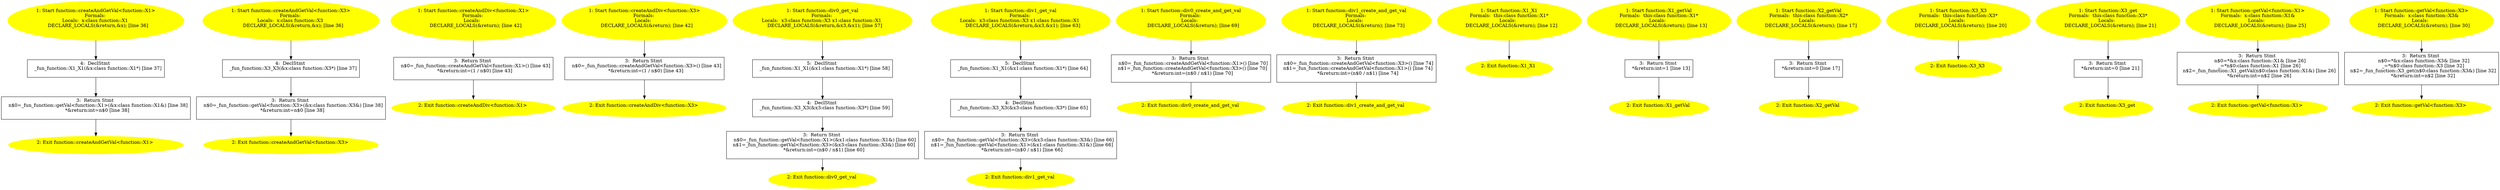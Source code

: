 /* @generated */
digraph iCFG {
"createAndGetVal<function::X1>#function#_ZN8function15createAndGetValINS_2X1EEEiv.039baa46e3473dadda9dfc57b0310769_1" [label="1: Start function::createAndGetVal<function::X1>\nFormals: \nLocals:  x:class function::X1 \n   DECLARE_LOCALS(&return,&x); [line 36]\n " color=yellow style=filled]
	

	 "createAndGetVal<function::X1>#function#_ZN8function15createAndGetValINS_2X1EEEiv.039baa46e3473dadda9dfc57b0310769_1" -> "createAndGetVal<function::X1>#function#_ZN8function15createAndGetValINS_2X1EEEiv.039baa46e3473dadda9dfc57b0310769_4" ;
"createAndGetVal<function::X1>#function#_ZN8function15createAndGetValINS_2X1EEEiv.039baa46e3473dadda9dfc57b0310769_2" [label="2: Exit function::createAndGetVal<function::X1> \n  " color=yellow style=filled]
	

"createAndGetVal<function::X1>#function#_ZN8function15createAndGetValINS_2X1EEEiv.039baa46e3473dadda9dfc57b0310769_3" [label="3:  Return Stmt \n   n$0=_fun_function::getVal<function::X1>(&x:class function::X1&) [line 38]\n  *&return:int=n$0 [line 38]\n " shape="box"]
	

	 "createAndGetVal<function::X1>#function#_ZN8function15createAndGetValINS_2X1EEEiv.039baa46e3473dadda9dfc57b0310769_3" -> "createAndGetVal<function::X1>#function#_ZN8function15createAndGetValINS_2X1EEEiv.039baa46e3473dadda9dfc57b0310769_2" ;
"createAndGetVal<function::X1>#function#_ZN8function15createAndGetValINS_2X1EEEiv.039baa46e3473dadda9dfc57b0310769_4" [label="4:  DeclStmt \n   _fun_function::X1_X1(&x:class function::X1*) [line 37]\n " shape="box"]
	

	 "createAndGetVal<function::X1>#function#_ZN8function15createAndGetValINS_2X1EEEiv.039baa46e3473dadda9dfc57b0310769_4" -> "createAndGetVal<function::X1>#function#_ZN8function15createAndGetValINS_2X1EEEiv.039baa46e3473dadda9dfc57b0310769_3" ;
"createAndGetVal<function::X3>#function#_ZN8function15createAndGetValINS_2X3EEEiv.79730aa3bfb820edb65fbc3c3e0f1d17_1" [label="1: Start function::createAndGetVal<function::X3>\nFormals: \nLocals:  x:class function::X3 \n   DECLARE_LOCALS(&return,&x); [line 36]\n " color=yellow style=filled]
	

	 "createAndGetVal<function::X3>#function#_ZN8function15createAndGetValINS_2X3EEEiv.79730aa3bfb820edb65fbc3c3e0f1d17_1" -> "createAndGetVal<function::X3>#function#_ZN8function15createAndGetValINS_2X3EEEiv.79730aa3bfb820edb65fbc3c3e0f1d17_4" ;
"createAndGetVal<function::X3>#function#_ZN8function15createAndGetValINS_2X3EEEiv.79730aa3bfb820edb65fbc3c3e0f1d17_2" [label="2: Exit function::createAndGetVal<function::X3> \n  " color=yellow style=filled]
	

"createAndGetVal<function::X3>#function#_ZN8function15createAndGetValINS_2X3EEEiv.79730aa3bfb820edb65fbc3c3e0f1d17_3" [label="3:  Return Stmt \n   n$0=_fun_function::getVal<function::X3>(&x:class function::X3&) [line 38]\n  *&return:int=n$0 [line 38]\n " shape="box"]
	

	 "createAndGetVal<function::X3>#function#_ZN8function15createAndGetValINS_2X3EEEiv.79730aa3bfb820edb65fbc3c3e0f1d17_3" -> "createAndGetVal<function::X3>#function#_ZN8function15createAndGetValINS_2X3EEEiv.79730aa3bfb820edb65fbc3c3e0f1d17_2" ;
"createAndGetVal<function::X3>#function#_ZN8function15createAndGetValINS_2X3EEEiv.79730aa3bfb820edb65fbc3c3e0f1d17_4" [label="4:  DeclStmt \n   _fun_function::X3_X3(&x:class function::X3*) [line 37]\n " shape="box"]
	

	 "createAndGetVal<function::X3>#function#_ZN8function15createAndGetValINS_2X3EEEiv.79730aa3bfb820edb65fbc3c3e0f1d17_4" -> "createAndGetVal<function::X3>#function#_ZN8function15createAndGetValINS_2X3EEEiv.79730aa3bfb820edb65fbc3c3e0f1d17_3" ;
"createAndDiv<function::X1>#function#_ZN8function12createAndDivINS_2X1EEEiv.8b6eb6b602048624a8dc012b349e8bdf_1" [label="1: Start function::createAndDiv<function::X1>\nFormals: \nLocals:  \n   DECLARE_LOCALS(&return); [line 42]\n " color=yellow style=filled]
	

	 "createAndDiv<function::X1>#function#_ZN8function12createAndDivINS_2X1EEEiv.8b6eb6b602048624a8dc012b349e8bdf_1" -> "createAndDiv<function::X1>#function#_ZN8function12createAndDivINS_2X1EEEiv.8b6eb6b602048624a8dc012b349e8bdf_3" ;
"createAndDiv<function::X1>#function#_ZN8function12createAndDivINS_2X1EEEiv.8b6eb6b602048624a8dc012b349e8bdf_2" [label="2: Exit function::createAndDiv<function::X1> \n  " color=yellow style=filled]
	

"createAndDiv<function::X1>#function#_ZN8function12createAndDivINS_2X1EEEiv.8b6eb6b602048624a8dc012b349e8bdf_3" [label="3:  Return Stmt \n   n$0=_fun_function::createAndGetVal<function::X1>() [line 43]\n  *&return:int=(1 / n$0) [line 43]\n " shape="box"]
	

	 "createAndDiv<function::X1>#function#_ZN8function12createAndDivINS_2X1EEEiv.8b6eb6b602048624a8dc012b349e8bdf_3" -> "createAndDiv<function::X1>#function#_ZN8function12createAndDivINS_2X1EEEiv.8b6eb6b602048624a8dc012b349e8bdf_2" ;
"createAndDiv<function::X3>#function#_ZN8function12createAndDivINS_2X3EEEiv.52392b773c431303cd35f99c5e857277_1" [label="1: Start function::createAndDiv<function::X3>\nFormals: \nLocals:  \n   DECLARE_LOCALS(&return); [line 42]\n " color=yellow style=filled]
	

	 "createAndDiv<function::X3>#function#_ZN8function12createAndDivINS_2X3EEEiv.52392b773c431303cd35f99c5e857277_1" -> "createAndDiv<function::X3>#function#_ZN8function12createAndDivINS_2X3EEEiv.52392b773c431303cd35f99c5e857277_3" ;
"createAndDiv<function::X3>#function#_ZN8function12createAndDivINS_2X3EEEiv.52392b773c431303cd35f99c5e857277_2" [label="2: Exit function::createAndDiv<function::X3> \n  " color=yellow style=filled]
	

"createAndDiv<function::X3>#function#_ZN8function12createAndDivINS_2X3EEEiv.52392b773c431303cd35f99c5e857277_3" [label="3:  Return Stmt \n   n$0=_fun_function::createAndGetVal<function::X3>() [line 43]\n  *&return:int=(1 / n$0) [line 43]\n " shape="box"]
	

	 "createAndDiv<function::X3>#function#_ZN8function12createAndDivINS_2X3EEEiv.52392b773c431303cd35f99c5e857277_3" -> "createAndDiv<function::X3>#function#_ZN8function12createAndDivINS_2X3EEEiv.52392b773c431303cd35f99c5e857277_2" ;
"div0_get_val#function#_ZN8function12div0_get_valEv.698f677b22a892809f7868150ccfb79a_1" [label="1: Start function::div0_get_val\nFormals: \nLocals:  x3:class function::X3 x1:class function::X1 \n   DECLARE_LOCALS(&return,&x3,&x1); [line 57]\n " color=yellow style=filled]
	

	 "div0_get_val#function#_ZN8function12div0_get_valEv.698f677b22a892809f7868150ccfb79a_1" -> "div0_get_val#function#_ZN8function12div0_get_valEv.698f677b22a892809f7868150ccfb79a_5" ;
"div0_get_val#function#_ZN8function12div0_get_valEv.698f677b22a892809f7868150ccfb79a_2" [label="2: Exit function::div0_get_val \n  " color=yellow style=filled]
	

"div0_get_val#function#_ZN8function12div0_get_valEv.698f677b22a892809f7868150ccfb79a_3" [label="3:  Return Stmt \n   n$0=_fun_function::getVal<function::X1>(&x1:class function::X1&) [line 60]\n  n$1=_fun_function::getVal<function::X3>(&x3:class function::X3&) [line 60]\n  *&return:int=(n$0 / n$1) [line 60]\n " shape="box"]
	

	 "div0_get_val#function#_ZN8function12div0_get_valEv.698f677b22a892809f7868150ccfb79a_3" -> "div0_get_val#function#_ZN8function12div0_get_valEv.698f677b22a892809f7868150ccfb79a_2" ;
"div0_get_val#function#_ZN8function12div0_get_valEv.698f677b22a892809f7868150ccfb79a_4" [label="4:  DeclStmt \n   _fun_function::X3_X3(&x3:class function::X3*) [line 59]\n " shape="box"]
	

	 "div0_get_val#function#_ZN8function12div0_get_valEv.698f677b22a892809f7868150ccfb79a_4" -> "div0_get_val#function#_ZN8function12div0_get_valEv.698f677b22a892809f7868150ccfb79a_3" ;
"div0_get_val#function#_ZN8function12div0_get_valEv.698f677b22a892809f7868150ccfb79a_5" [label="5:  DeclStmt \n   _fun_function::X1_X1(&x1:class function::X1*) [line 58]\n " shape="box"]
	

	 "div0_get_val#function#_ZN8function12div0_get_valEv.698f677b22a892809f7868150ccfb79a_5" -> "div0_get_val#function#_ZN8function12div0_get_valEv.698f677b22a892809f7868150ccfb79a_4" ;
"div1_get_val#function#_ZN8function12div1_get_valEv.90f40e3d3d31dc1fdc45b19bcd72db81_1" [label="1: Start function::div1_get_val\nFormals: \nLocals:  x3:class function::X3 x1:class function::X1 \n   DECLARE_LOCALS(&return,&x3,&x1); [line 63]\n " color=yellow style=filled]
	

	 "div1_get_val#function#_ZN8function12div1_get_valEv.90f40e3d3d31dc1fdc45b19bcd72db81_1" -> "div1_get_val#function#_ZN8function12div1_get_valEv.90f40e3d3d31dc1fdc45b19bcd72db81_5" ;
"div1_get_val#function#_ZN8function12div1_get_valEv.90f40e3d3d31dc1fdc45b19bcd72db81_2" [label="2: Exit function::div1_get_val \n  " color=yellow style=filled]
	

"div1_get_val#function#_ZN8function12div1_get_valEv.90f40e3d3d31dc1fdc45b19bcd72db81_3" [label="3:  Return Stmt \n   n$0=_fun_function::getVal<function::X3>(&x3:class function::X3&) [line 66]\n  n$1=_fun_function::getVal<function::X1>(&x1:class function::X1&) [line 66]\n  *&return:int=(n$0 / n$1) [line 66]\n " shape="box"]
	

	 "div1_get_val#function#_ZN8function12div1_get_valEv.90f40e3d3d31dc1fdc45b19bcd72db81_3" -> "div1_get_val#function#_ZN8function12div1_get_valEv.90f40e3d3d31dc1fdc45b19bcd72db81_2" ;
"div1_get_val#function#_ZN8function12div1_get_valEv.90f40e3d3d31dc1fdc45b19bcd72db81_4" [label="4:  DeclStmt \n   _fun_function::X3_X3(&x3:class function::X3*) [line 65]\n " shape="box"]
	

	 "div1_get_val#function#_ZN8function12div1_get_valEv.90f40e3d3d31dc1fdc45b19bcd72db81_4" -> "div1_get_val#function#_ZN8function12div1_get_valEv.90f40e3d3d31dc1fdc45b19bcd72db81_3" ;
"div1_get_val#function#_ZN8function12div1_get_valEv.90f40e3d3d31dc1fdc45b19bcd72db81_5" [label="5:  DeclStmt \n   _fun_function::X1_X1(&x1:class function::X1*) [line 64]\n " shape="box"]
	

	 "div1_get_val#function#_ZN8function12div1_get_valEv.90f40e3d3d31dc1fdc45b19bcd72db81_5" -> "div1_get_val#function#_ZN8function12div1_get_valEv.90f40e3d3d31dc1fdc45b19bcd72db81_4" ;
"div0_create_and_get_val#function#_ZN8function23div0_create_and_get_valEv.50365f4b2fa4adc92d4efc915ca47108_1" [label="1: Start function::div0_create_and_get_val\nFormals: \nLocals:  \n   DECLARE_LOCALS(&return); [line 69]\n " color=yellow style=filled]
	

	 "div0_create_and_get_val#function#_ZN8function23div0_create_and_get_valEv.50365f4b2fa4adc92d4efc915ca47108_1" -> "div0_create_and_get_val#function#_ZN8function23div0_create_and_get_valEv.50365f4b2fa4adc92d4efc915ca47108_3" ;
"div0_create_and_get_val#function#_ZN8function23div0_create_and_get_valEv.50365f4b2fa4adc92d4efc915ca47108_2" [label="2: Exit function::div0_create_and_get_val \n  " color=yellow style=filled]
	

"div0_create_and_get_val#function#_ZN8function23div0_create_and_get_valEv.50365f4b2fa4adc92d4efc915ca47108_3" [label="3:  Return Stmt \n   n$0=_fun_function::createAndGetVal<function::X1>() [line 70]\n  n$1=_fun_function::createAndGetVal<function::X3>() [line 70]\n  *&return:int=(n$0 / n$1) [line 70]\n " shape="box"]
	

	 "div0_create_and_get_val#function#_ZN8function23div0_create_and_get_valEv.50365f4b2fa4adc92d4efc915ca47108_3" -> "div0_create_and_get_val#function#_ZN8function23div0_create_and_get_valEv.50365f4b2fa4adc92d4efc915ca47108_2" ;
"div1_create_and_get_val#function#_ZN8function23div1_create_and_get_valEv.94dff1e803b66aea8e36148ceb174417_1" [label="1: Start function::div1_create_and_get_val\nFormals: \nLocals:  \n   DECLARE_LOCALS(&return); [line 73]\n " color=yellow style=filled]
	

	 "div1_create_and_get_val#function#_ZN8function23div1_create_and_get_valEv.94dff1e803b66aea8e36148ceb174417_1" -> "div1_create_and_get_val#function#_ZN8function23div1_create_and_get_valEv.94dff1e803b66aea8e36148ceb174417_3" ;
"div1_create_and_get_val#function#_ZN8function23div1_create_and_get_valEv.94dff1e803b66aea8e36148ceb174417_2" [label="2: Exit function::div1_create_and_get_val \n  " color=yellow style=filled]
	

"div1_create_and_get_val#function#_ZN8function23div1_create_and_get_valEv.94dff1e803b66aea8e36148ceb174417_3" [label="3:  Return Stmt \n   n$0=_fun_function::createAndGetVal<function::X3>() [line 74]\n  n$1=_fun_function::createAndGetVal<function::X1>() [line 74]\n  *&return:int=(n$0 / n$1) [line 74]\n " shape="box"]
	

	 "div1_create_and_get_val#function#_ZN8function23div1_create_and_get_valEv.94dff1e803b66aea8e36148ceb174417_3" -> "div1_create_and_get_val#function#_ZN8function23div1_create_and_get_valEv.94dff1e803b66aea8e36148ceb174417_2" ;
"X1#X1#function#{_ZN8function2X1C1Ev|constexpr}.90ddc18b4a9d97f118308f85d95b6a79_1" [label="1: Start function::X1_X1\nFormals:  this:class function::X1*\nLocals:  \n   DECLARE_LOCALS(&return); [line 12]\n " color=yellow style=filled]
	

	 "X1#X1#function#{_ZN8function2X1C1Ev|constexpr}.90ddc18b4a9d97f118308f85d95b6a79_1" -> "X1#X1#function#{_ZN8function2X1C1Ev|constexpr}.90ddc18b4a9d97f118308f85d95b6a79_2" ;
"X1#X1#function#{_ZN8function2X1C1Ev|constexpr}.90ddc18b4a9d97f118308f85d95b6a79_2" [label="2: Exit function::X1_X1 \n  " color=yellow style=filled]
	

"getVal#X1#function#(_ZN8function2X16getValEv).bb0ae63addee293bc0dd7065b769992f_1" [label="1: Start function::X1_getVal\nFormals:  this:class function::X1*\nLocals:  \n   DECLARE_LOCALS(&return); [line 13]\n " color=yellow style=filled]
	

	 "getVal#X1#function#(_ZN8function2X16getValEv).bb0ae63addee293bc0dd7065b769992f_1" -> "getVal#X1#function#(_ZN8function2X16getValEv).bb0ae63addee293bc0dd7065b769992f_3" ;
"getVal#X1#function#(_ZN8function2X16getValEv).bb0ae63addee293bc0dd7065b769992f_2" [label="2: Exit function::X1_getVal \n  " color=yellow style=filled]
	

"getVal#X1#function#(_ZN8function2X16getValEv).bb0ae63addee293bc0dd7065b769992f_3" [label="3:  Return Stmt \n   *&return:int=1 [line 13]\n " shape="box"]
	

	 "getVal#X1#function#(_ZN8function2X16getValEv).bb0ae63addee293bc0dd7065b769992f_3" -> "getVal#X1#function#(_ZN8function2X16getValEv).bb0ae63addee293bc0dd7065b769992f_2" ;
"getVal#X2#function#(_ZN8function2X26getValEv).fa079e1f6e962237bc7b318c9e291ccc_1" [label="1: Start function::X2_getVal\nFormals:  this:class function::X2*\nLocals:  \n   DECLARE_LOCALS(&return); [line 17]\n " color=yellow style=filled]
	

	 "getVal#X2#function#(_ZN8function2X26getValEv).fa079e1f6e962237bc7b318c9e291ccc_1" -> "getVal#X2#function#(_ZN8function2X26getValEv).fa079e1f6e962237bc7b318c9e291ccc_3" ;
"getVal#X2#function#(_ZN8function2X26getValEv).fa079e1f6e962237bc7b318c9e291ccc_2" [label="2: Exit function::X2_getVal \n  " color=yellow style=filled]
	

"getVal#X2#function#(_ZN8function2X26getValEv).fa079e1f6e962237bc7b318c9e291ccc_3" [label="3:  Return Stmt \n   *&return:int=0 [line 17]\n " shape="box"]
	

	 "getVal#X2#function#(_ZN8function2X26getValEv).fa079e1f6e962237bc7b318c9e291ccc_3" -> "getVal#X2#function#(_ZN8function2X26getValEv).fa079e1f6e962237bc7b318c9e291ccc_2" ;
"X3#X3#function#{_ZN8function2X3C1Ev|constexpr}.798f1471dcf2568095e45da7bfc54c33_1" [label="1: Start function::X3_X3\nFormals:  this:class function::X3*\nLocals:  \n   DECLARE_LOCALS(&return); [line 20]\n " color=yellow style=filled]
	

	 "X3#X3#function#{_ZN8function2X3C1Ev|constexpr}.798f1471dcf2568095e45da7bfc54c33_1" -> "X3#X3#function#{_ZN8function2X3C1Ev|constexpr}.798f1471dcf2568095e45da7bfc54c33_2" ;
"X3#X3#function#{_ZN8function2X3C1Ev|constexpr}.798f1471dcf2568095e45da7bfc54c33_2" [label="2: Exit function::X3_X3 \n  " color=yellow style=filled]
	

"get#X3#function#(_ZN8function2X33getEv).77253249a2e933be4310d3447dbf1fac_1" [label="1: Start function::X3_get\nFormals:  this:class function::X3*\nLocals:  \n   DECLARE_LOCALS(&return); [line 21]\n " color=yellow style=filled]
	

	 "get#X3#function#(_ZN8function2X33getEv).77253249a2e933be4310d3447dbf1fac_1" -> "get#X3#function#(_ZN8function2X33getEv).77253249a2e933be4310d3447dbf1fac_3" ;
"get#X3#function#(_ZN8function2X33getEv).77253249a2e933be4310d3447dbf1fac_2" [label="2: Exit function::X3_get \n  " color=yellow style=filled]
	

"get#X3#function#(_ZN8function2X33getEv).77253249a2e933be4310d3447dbf1fac_3" [label="3:  Return Stmt \n   *&return:int=0 [line 21]\n " shape="box"]
	

	 "get#X3#function#(_ZN8function2X33getEv).77253249a2e933be4310d3447dbf1fac_3" -> "get#X3#function#(_ZN8function2X33getEv).77253249a2e933be4310d3447dbf1fac_2" ;
"getVal<function::X1>#function#_ZN8function6getValINS_2X1EEEiRT_.4276809d8e79ffc18c519ad85c9e825e_1" [label="1: Start function::getVal<function::X1>\nFormals:  x:class function::X1&\nLocals:  \n   DECLARE_LOCALS(&return); [line 25]\n " color=yellow style=filled]
	

	 "getVal<function::X1>#function#_ZN8function6getValINS_2X1EEEiRT_.4276809d8e79ffc18c519ad85c9e825e_1" -> "getVal<function::X1>#function#_ZN8function6getValINS_2X1EEEiRT_.4276809d8e79ffc18c519ad85c9e825e_3" ;
"getVal<function::X1>#function#_ZN8function6getValINS_2X1EEEiRT_.4276809d8e79ffc18c519ad85c9e825e_2" [label="2: Exit function::getVal<function::X1> \n  " color=yellow style=filled]
	

"getVal<function::X1>#function#_ZN8function6getValINS_2X1EEEiRT_.4276809d8e79ffc18c519ad85c9e825e_3" [label="3:  Return Stmt \n   n$0=*&x:class function::X1& [line 26]\n  _=*n$0:class function::X1 [line 26]\n  n$2=_fun_function::X1_getVal(n$0:class function::X1&) [line 26]\n  *&return:int=n$2 [line 26]\n " shape="box"]
	

	 "getVal<function::X1>#function#_ZN8function6getValINS_2X1EEEiRT_.4276809d8e79ffc18c519ad85c9e825e_3" -> "getVal<function::X1>#function#_ZN8function6getValINS_2X1EEEiRT_.4276809d8e79ffc18c519ad85c9e825e_2" ;
"getVal<function::X3>#function#_ZN8function6getValINS_2X3EEEiRT_.4f3d136dded8bcc8ebefbf11d77e9d06_1" [label="1: Start function::getVal<function::X3>\nFormals:  x:class function::X3&\nLocals:  \n   DECLARE_LOCALS(&return); [line 30]\n " color=yellow style=filled]
	

	 "getVal<function::X3>#function#_ZN8function6getValINS_2X3EEEiRT_.4f3d136dded8bcc8ebefbf11d77e9d06_1" -> "getVal<function::X3>#function#_ZN8function6getValINS_2X3EEEiRT_.4f3d136dded8bcc8ebefbf11d77e9d06_3" ;
"getVal<function::X3>#function#_ZN8function6getValINS_2X3EEEiRT_.4f3d136dded8bcc8ebefbf11d77e9d06_2" [label="2: Exit function::getVal<function::X3> \n  " color=yellow style=filled]
	

"getVal<function::X3>#function#_ZN8function6getValINS_2X3EEEiRT_.4f3d136dded8bcc8ebefbf11d77e9d06_3" [label="3:  Return Stmt \n   n$0=*&x:class function::X3& [line 32]\n  _=*n$0:class function::X3 [line 32]\n  n$2=_fun_function::X3_get(n$0:class function::X3&) [line 32]\n  *&return:int=n$2 [line 32]\n " shape="box"]
	

	 "getVal<function::X3>#function#_ZN8function6getValINS_2X3EEEiRT_.4f3d136dded8bcc8ebefbf11d77e9d06_3" -> "getVal<function::X3>#function#_ZN8function6getValINS_2X3EEEiRT_.4f3d136dded8bcc8ebefbf11d77e9d06_2" ;
}
